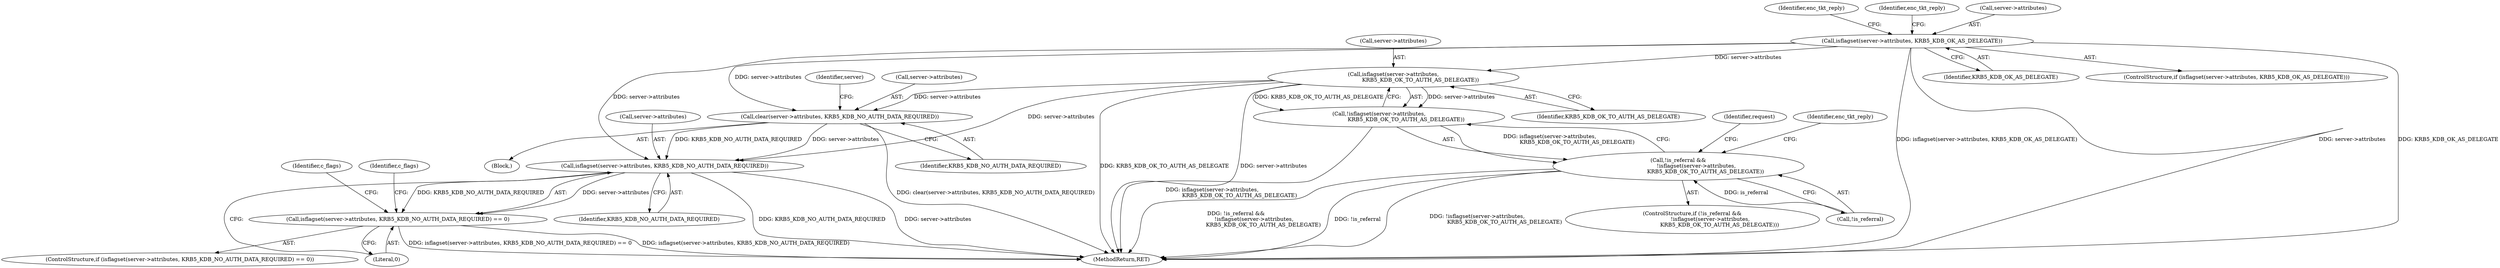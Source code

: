 digraph "0_krb5_ffb35baac6981f9e8914f8f3bffd37f284b85970_0@pointer" {
"1001039" [label="(Call,isflagset(server->attributes, KRB5_KDB_OK_AS_DELEGATE))"];
"1001117" [label="(Call,isflagset(server->attributes,\n                                KRB5_KDB_OK_TO_AUTH_AS_DELEGATE))"];
"1001116" [label="(Call,!isflagset(server->attributes,\n                                KRB5_KDB_OK_TO_AUTH_AS_DELEGATE))"];
"1001113" [label="(Call,!is_referral &&\n                     !isflagset(server->attributes,\n                                KRB5_KDB_OK_TO_AUTH_AS_DELEGATE))"];
"1001472" [label="(Call,clear(server->attributes, KRB5_KDB_NO_AUTH_DATA_REQUIRED))"];
"1001479" [label="(Call,isflagset(server->attributes, KRB5_KDB_NO_AUTH_DATA_REQUIRED))"];
"1001478" [label="(Call,isflagset(server->attributes, KRB5_KDB_NO_AUTH_DATA_REQUIRED) == 0)"];
"1001046" [label="(Identifier,enc_tkt_reply)"];
"1001480" [label="(Call,server->attributes)"];
"1001131" [label="(Identifier,request)"];
"1002497" [label="(MethodReturn,RET)"];
"1001472" [label="(Call,clear(server->attributes, KRB5_KDB_NO_AUTH_DATA_REQUIRED))"];
"1001483" [label="(Identifier,KRB5_KDB_NO_AUTH_DATA_REQUIRED)"];
"1001479" [label="(Call,isflagset(server->attributes, KRB5_KDB_NO_AUTH_DATA_REQUIRED))"];
"1001116" [label="(Call,!isflagset(server->attributes,\n                                KRB5_KDB_OK_TO_AUTH_AS_DELEGATE))"];
"1001121" [label="(Identifier,KRB5_KDB_OK_TO_AUTH_AS_DELEGATE)"];
"1001117" [label="(Call,isflagset(server->attributes,\n                                KRB5_KDB_OK_TO_AUTH_AS_DELEGATE))"];
"1001477" [label="(ControlStructure,if (isflagset(server->attributes, KRB5_KDB_NO_AUTH_DATA_REQUIRED) == 0))"];
"1001114" [label="(Call,!is_referral)"];
"1001051" [label="(Identifier,enc_tkt_reply)"];
"1001515" [label="(Identifier,c_flags)"];
"1001043" [label="(Identifier,KRB5_KDB_OK_AS_DELEGATE)"];
"1001040" [label="(Call,server->attributes)"];
"1001038" [label="(ControlStructure,if (isflagset(server->attributes, KRB5_KDB_OK_AS_DELEGATE)))"];
"1001481" [label="(Identifier,server)"];
"1001112" [label="(ControlStructure,if (!is_referral &&\n                     !isflagset(server->attributes,\n                                KRB5_KDB_OK_TO_AUTH_AS_DELEGATE)))"];
"1001484" [label="(Literal,0)"];
"1001478" [label="(Call,isflagset(server->attributes, KRB5_KDB_NO_AUTH_DATA_REQUIRED) == 0)"];
"1001113" [label="(Call,!is_referral &&\n                     !isflagset(server->attributes,\n                                KRB5_KDB_OK_TO_AUTH_AS_DELEGATE))"];
"1001118" [label="(Call,server->attributes)"];
"1001476" [label="(Identifier,KRB5_KDB_NO_AUTH_DATA_REQUIRED)"];
"1001473" [label="(Call,server->attributes)"];
"1001124" [label="(Identifier,enc_tkt_reply)"];
"1001489" [label="(Identifier,c_flags)"];
"1001471" [label="(Block,)"];
"1001039" [label="(Call,isflagset(server->attributes, KRB5_KDB_OK_AS_DELEGATE))"];
"1001039" -> "1001038"  [label="AST: "];
"1001039" -> "1001043"  [label="CFG: "];
"1001040" -> "1001039"  [label="AST: "];
"1001043" -> "1001039"  [label="AST: "];
"1001046" -> "1001039"  [label="CFG: "];
"1001051" -> "1001039"  [label="CFG: "];
"1001039" -> "1002497"  [label="DDG: server->attributes"];
"1001039" -> "1002497"  [label="DDG: KRB5_KDB_OK_AS_DELEGATE"];
"1001039" -> "1002497"  [label="DDG: isflagset(server->attributes, KRB5_KDB_OK_AS_DELEGATE)"];
"1001039" -> "1001117"  [label="DDG: server->attributes"];
"1001039" -> "1001472"  [label="DDG: server->attributes"];
"1001039" -> "1001479"  [label="DDG: server->attributes"];
"1001117" -> "1001116"  [label="AST: "];
"1001117" -> "1001121"  [label="CFG: "];
"1001118" -> "1001117"  [label="AST: "];
"1001121" -> "1001117"  [label="AST: "];
"1001116" -> "1001117"  [label="CFG: "];
"1001117" -> "1002497"  [label="DDG: KRB5_KDB_OK_TO_AUTH_AS_DELEGATE"];
"1001117" -> "1002497"  [label="DDG: server->attributes"];
"1001117" -> "1001116"  [label="DDG: server->attributes"];
"1001117" -> "1001116"  [label="DDG: KRB5_KDB_OK_TO_AUTH_AS_DELEGATE"];
"1001117" -> "1001472"  [label="DDG: server->attributes"];
"1001117" -> "1001479"  [label="DDG: server->attributes"];
"1001116" -> "1001113"  [label="AST: "];
"1001113" -> "1001116"  [label="CFG: "];
"1001116" -> "1002497"  [label="DDG: isflagset(server->attributes,\n                                KRB5_KDB_OK_TO_AUTH_AS_DELEGATE)"];
"1001116" -> "1001113"  [label="DDG: isflagset(server->attributes,\n                                KRB5_KDB_OK_TO_AUTH_AS_DELEGATE)"];
"1001113" -> "1001112"  [label="AST: "];
"1001113" -> "1001114"  [label="CFG: "];
"1001114" -> "1001113"  [label="AST: "];
"1001124" -> "1001113"  [label="CFG: "];
"1001131" -> "1001113"  [label="CFG: "];
"1001113" -> "1002497"  [label="DDG: !is_referral &&\n                     !isflagset(server->attributes,\n                                KRB5_KDB_OK_TO_AUTH_AS_DELEGATE)"];
"1001113" -> "1002497"  [label="DDG: !is_referral"];
"1001113" -> "1002497"  [label="DDG: !isflagset(server->attributes,\n                                KRB5_KDB_OK_TO_AUTH_AS_DELEGATE)"];
"1001114" -> "1001113"  [label="DDG: is_referral"];
"1001472" -> "1001471"  [label="AST: "];
"1001472" -> "1001476"  [label="CFG: "];
"1001473" -> "1001472"  [label="AST: "];
"1001476" -> "1001472"  [label="AST: "];
"1001481" -> "1001472"  [label="CFG: "];
"1001472" -> "1002497"  [label="DDG: clear(server->attributes, KRB5_KDB_NO_AUTH_DATA_REQUIRED)"];
"1001472" -> "1001479"  [label="DDG: server->attributes"];
"1001472" -> "1001479"  [label="DDG: KRB5_KDB_NO_AUTH_DATA_REQUIRED"];
"1001479" -> "1001478"  [label="AST: "];
"1001479" -> "1001483"  [label="CFG: "];
"1001480" -> "1001479"  [label="AST: "];
"1001483" -> "1001479"  [label="AST: "];
"1001484" -> "1001479"  [label="CFG: "];
"1001479" -> "1002497"  [label="DDG: server->attributes"];
"1001479" -> "1002497"  [label="DDG: KRB5_KDB_NO_AUTH_DATA_REQUIRED"];
"1001479" -> "1001478"  [label="DDG: server->attributes"];
"1001479" -> "1001478"  [label="DDG: KRB5_KDB_NO_AUTH_DATA_REQUIRED"];
"1001478" -> "1001477"  [label="AST: "];
"1001478" -> "1001484"  [label="CFG: "];
"1001484" -> "1001478"  [label="AST: "];
"1001489" -> "1001478"  [label="CFG: "];
"1001515" -> "1001478"  [label="CFG: "];
"1001478" -> "1002497"  [label="DDG: isflagset(server->attributes, KRB5_KDB_NO_AUTH_DATA_REQUIRED)"];
"1001478" -> "1002497"  [label="DDG: isflagset(server->attributes, KRB5_KDB_NO_AUTH_DATA_REQUIRED) == 0"];
}
